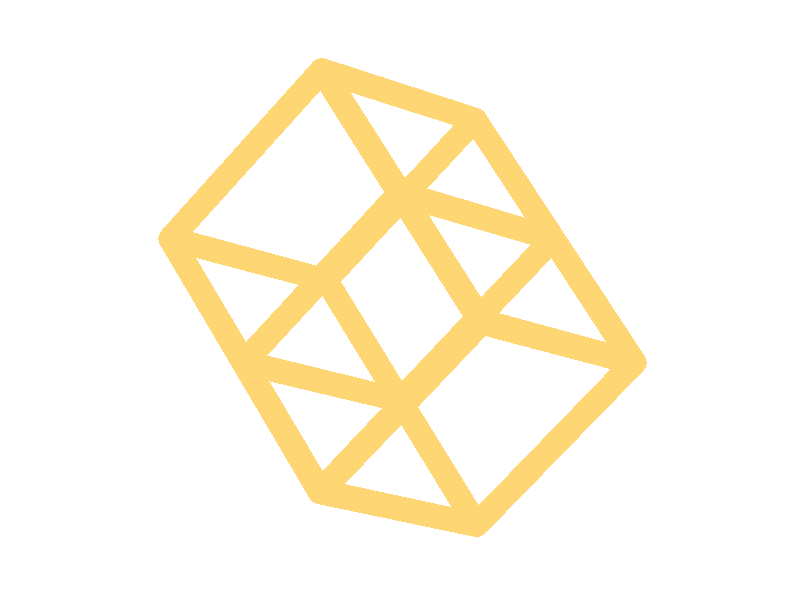 //EXAMPLE OF PROJECTION OF FOUR-CUBE
//EDGE FRAMEWORK
//Animate with clock from 0 to 6.28

//Files with predefined colors and textures
#include "colors.inc"
#include "glass.inc"
#include "golds.inc"
#include "metals.inc"
#include "stones.inc"
#include "woods.inc"

//Place the camera
camera {
   sky <0,0,1>          //Don't change this
   direction <-1,0,0>   //Don't change this
   right <-4/3,0,0>     //Don't change this
   location  <10,20,30>  //Camera location
   look_at   <0,0,0>    //Where camera is pointing
   angle 10       //Angle of the view
}

//Ambient light to "brighten up" darker pictures
global_settings { ambient_light White }
global_settings { max_trace_level 10 }


//Place a light
light_source {
   <10,20,30>
   color White*2
}

//Set a background color
background { color White }

//List the vertices of the hypercube
#declare p =
  array[16][4]
  {
   {-1,-1,-1,-1}, //0
   {-1,-1,-1,1},  //1
   {-1,-1,1,-1},  //2
   {-1,-1,1,1},   //3
   {-1,1,-1,-1},  //4
   {-1,1,-1,1},   //5
   {-1,1,1,-1},   //6
   {-1,1,1,1},    //7
   {1,-1,-1,-1},  //8
   {1,-1,-1,1},   //9
   {1,-1,1,-1},   //10
   {1,-1,1,1},    //11
   {1,1,-1,-1},   //12
   {1,1,-1,1},    //13
   {1,1,1,-1},    //14
   {1,1,1,1}      //15
  };

//Create the array to collect the projected points
#declare q = array[16];

//Specify the direction of projection
#declare a=cos(clock);
#declare b=sin(clock);
#declare c=cos(clock);
#declare d=sin(clock);

//Project the points
#declare l=sqrt(a*a+b*b+c*c+d*d);
#declare i=0;
#while(i<16)
  #declare q[i]=
    < (d*p[i][0]+c*p[i][1]-b*p[i][2]-a*p[i][3])/l,
      (-c*p[i][0]+d*p[i][1]+a*p[i][2]-b*p[i][3])/l,
      (b*p[i][0]-a*p[i][1]+d*p[i][2]-c*p[i][3])/l >;
  #declare i=i+1;
#end

#declare r=.1;

//Edges of the projection
union{
cylinder { q[0], q[1], r }
cylinder { q[0], q[2], r }
cylinder { q[0], q[4], r }
cylinder { q[0], q[8], r }
cylinder { q[1], q[3], r }
cylinder { q[1], q[5], r }
cylinder { q[1], q[9], r }
cylinder { q[2], q[3], r }
cylinder { q[2], q[6], r }
cylinder { q[2], q[10], r }
cylinder { q[3], q[7], r }
cylinder { q[3], q[11], r }
cylinder { q[4], q[5], r }
cylinder { q[4], q[6], r }
cylinder { q[4], q[12], r }
cylinder { q[5], q[7], r }
cylinder { q[5], q[13], r }
cylinder { q[6], q[7], r }
cylinder { q[6], q[14], r }
cylinder { q[7], q[15], r }
cylinder { q[8], q[9], r }
cylinder { q[8], q[10], r}
cylinder { q[8], q[12], r }
cylinder { q[9], q[11], r }
cylinder { q[9], q[13], r }
cylinder { q[10], q[11], r }
cylinder { q[10], q[14], r }
cylinder { q[11], q[15], r }
cylinder { q[12], q[13], r }
cylinder { q[12], q[14], r }
cylinder { q[13], q[15], r }
cylinder { q[14], q[15], r }
texture {T_Gold_1A}
}

//Vertices of the projection
union{
sphere{q[0],r}
sphere{q[1],r}
sphere{q[2],r}
sphere{q[3],r}
sphere{q[4],r}
sphere{q[5],r}
sphere{q[6],r}
sphere{q[7],r}
sphere{q[8],r}
sphere{q[9],r}
sphere{q[10],r}
sphere{q[11],r}
sphere{q[12],r}
sphere{q[13],r}
sphere{q[14],r}
sphere{q[15],r}
texture {T_Gold_1A}
}
